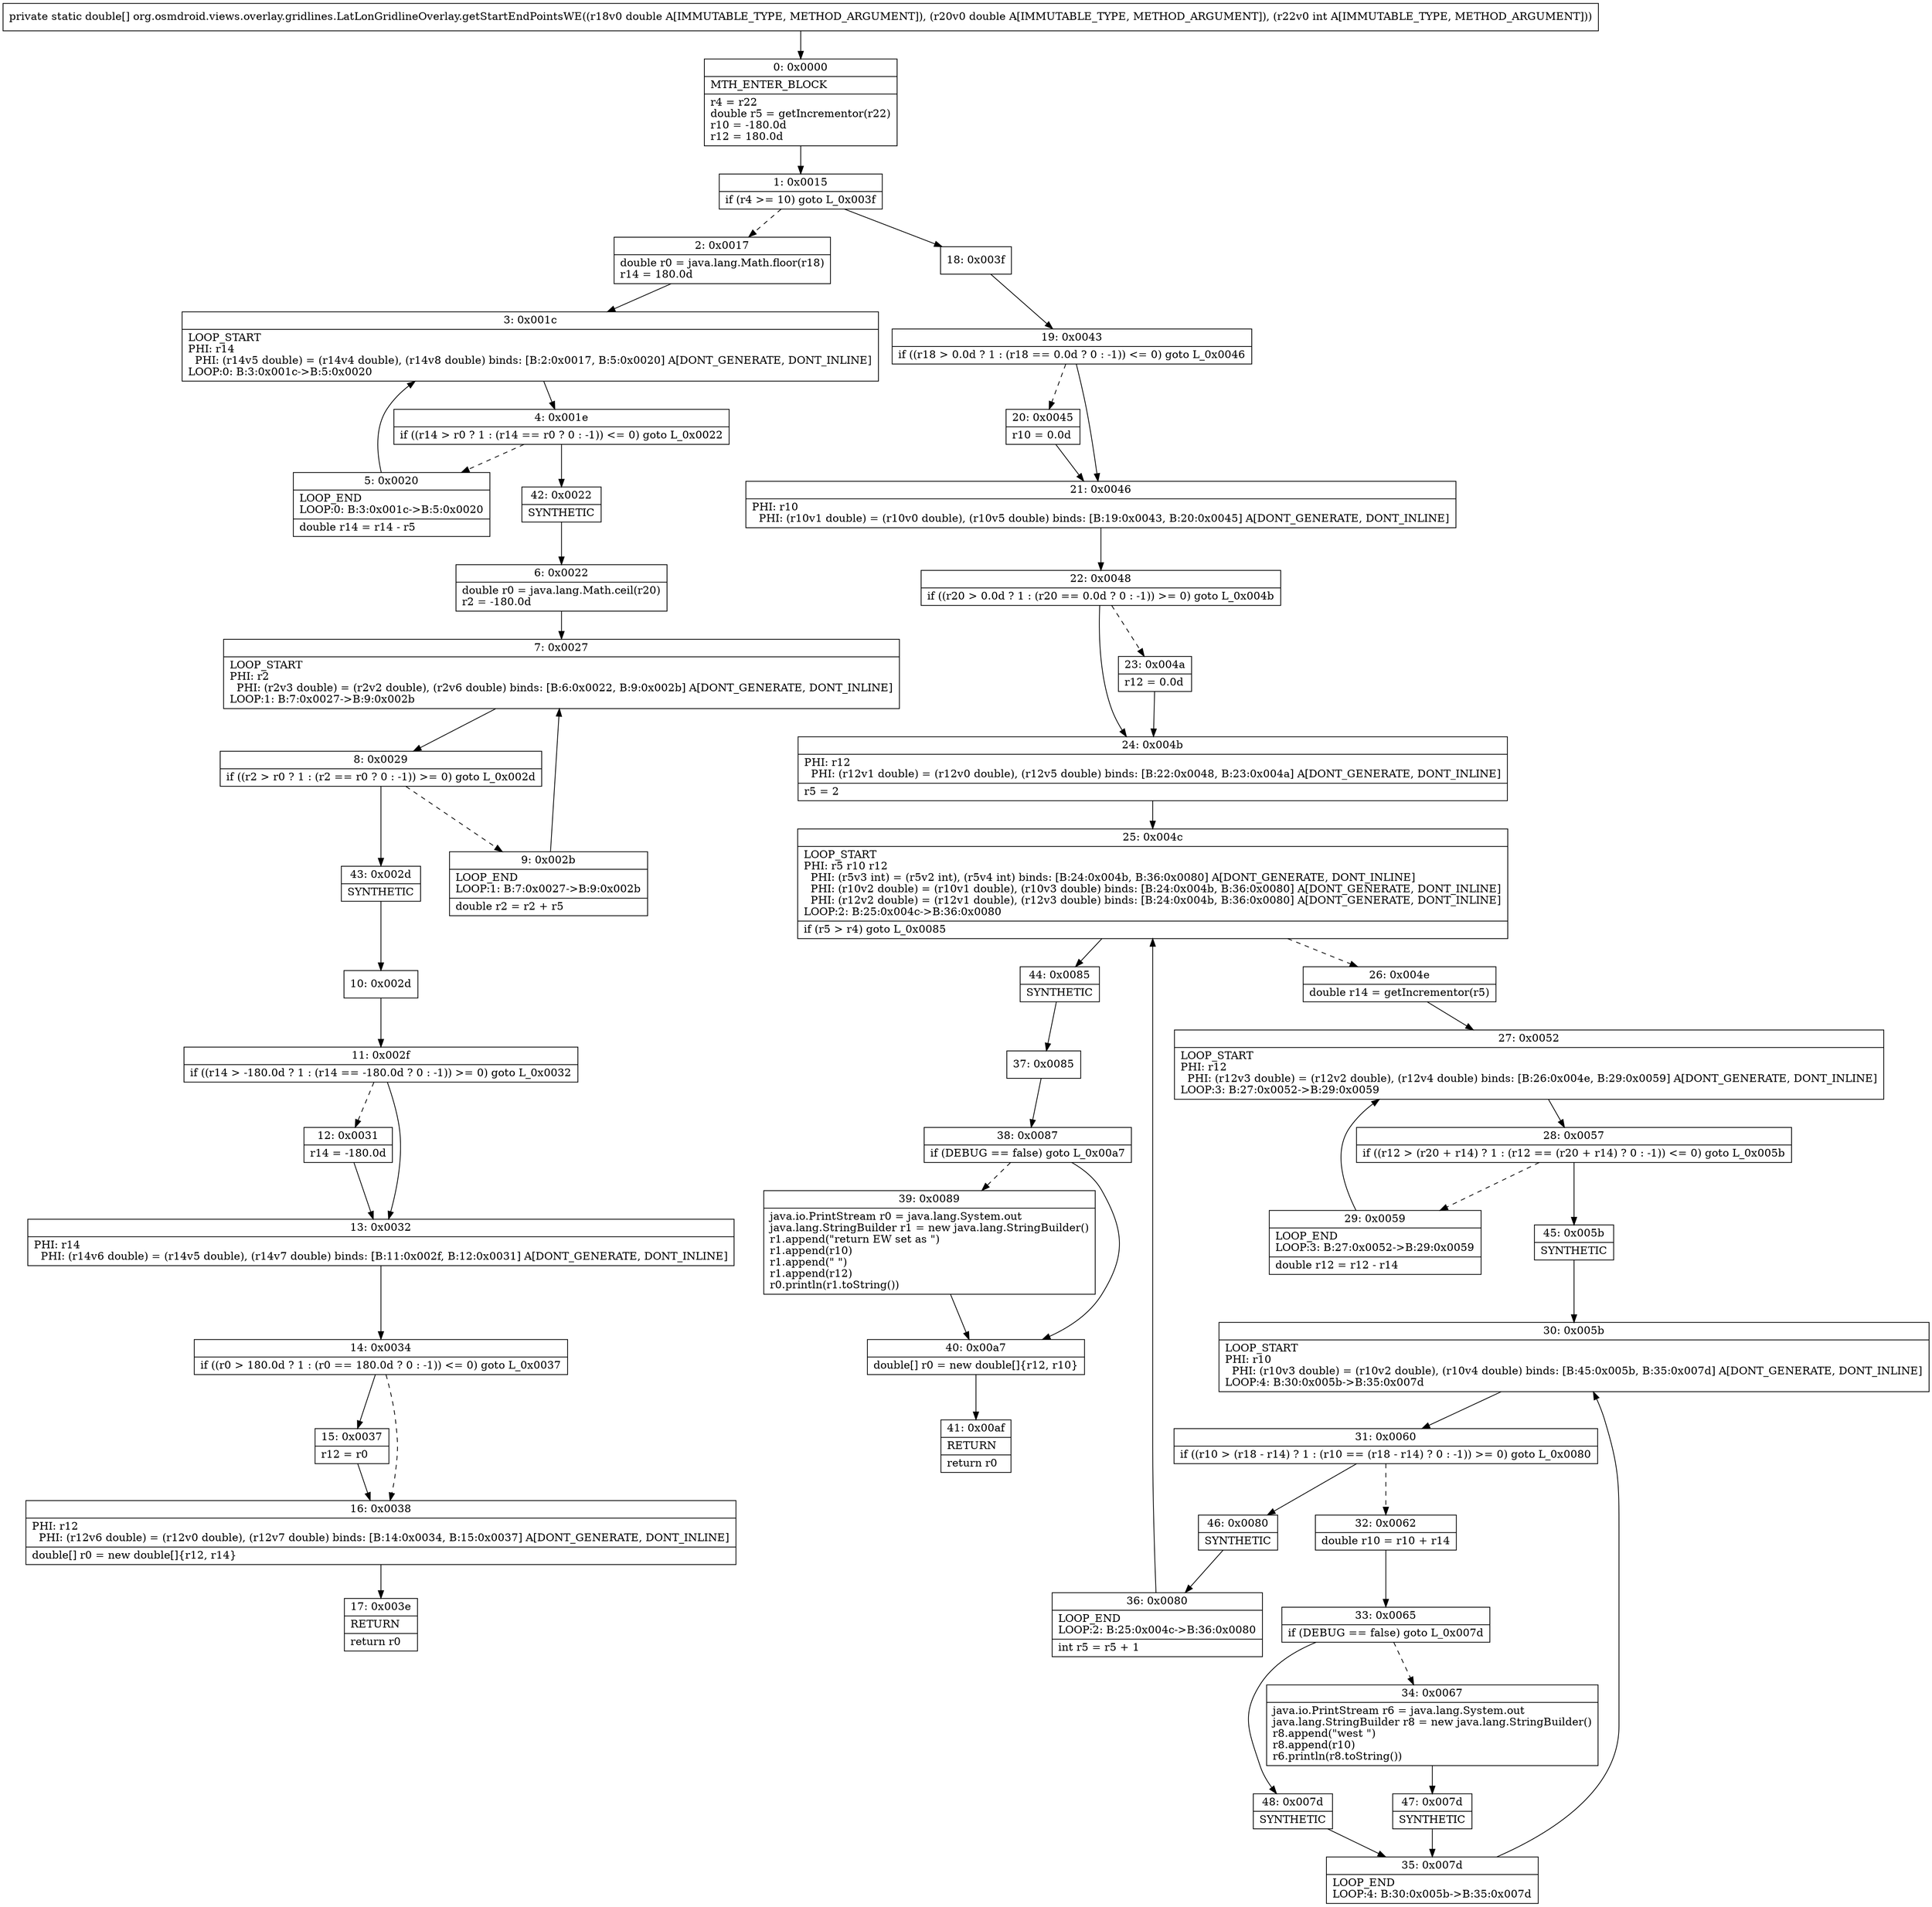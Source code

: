 digraph "CFG fororg.osmdroid.views.overlay.gridlines.LatLonGridlineOverlay.getStartEndPointsWE(DDI)[D" {
Node_0 [shape=record,label="{0\:\ 0x0000|MTH_ENTER_BLOCK\l|r4 = r22\ldouble r5 = getIncrementor(r22)\lr10 = \-180.0d\lr12 = 180.0d\l}"];
Node_1 [shape=record,label="{1\:\ 0x0015|if (r4 \>= 10) goto L_0x003f\l}"];
Node_2 [shape=record,label="{2\:\ 0x0017|double r0 = java.lang.Math.floor(r18)\lr14 = 180.0d\l}"];
Node_3 [shape=record,label="{3\:\ 0x001c|LOOP_START\lPHI: r14 \l  PHI: (r14v5 double) = (r14v4 double), (r14v8 double) binds: [B:2:0x0017, B:5:0x0020] A[DONT_GENERATE, DONT_INLINE]\lLOOP:0: B:3:0x001c\-\>B:5:0x0020\l}"];
Node_4 [shape=record,label="{4\:\ 0x001e|if ((r14 \> r0 ? 1 : (r14 == r0 ? 0 : \-1)) \<= 0) goto L_0x0022\l}"];
Node_5 [shape=record,label="{5\:\ 0x0020|LOOP_END\lLOOP:0: B:3:0x001c\-\>B:5:0x0020\l|double r14 = r14 \- r5\l}"];
Node_6 [shape=record,label="{6\:\ 0x0022|double r0 = java.lang.Math.ceil(r20)\lr2 = \-180.0d\l}"];
Node_7 [shape=record,label="{7\:\ 0x0027|LOOP_START\lPHI: r2 \l  PHI: (r2v3 double) = (r2v2 double), (r2v6 double) binds: [B:6:0x0022, B:9:0x002b] A[DONT_GENERATE, DONT_INLINE]\lLOOP:1: B:7:0x0027\-\>B:9:0x002b\l}"];
Node_8 [shape=record,label="{8\:\ 0x0029|if ((r2 \> r0 ? 1 : (r2 == r0 ? 0 : \-1)) \>= 0) goto L_0x002d\l}"];
Node_9 [shape=record,label="{9\:\ 0x002b|LOOP_END\lLOOP:1: B:7:0x0027\-\>B:9:0x002b\l|double r2 = r2 + r5\l}"];
Node_10 [shape=record,label="{10\:\ 0x002d}"];
Node_11 [shape=record,label="{11\:\ 0x002f|if ((r14 \> \-180.0d ? 1 : (r14 == \-180.0d ? 0 : \-1)) \>= 0) goto L_0x0032\l}"];
Node_12 [shape=record,label="{12\:\ 0x0031|r14 = \-180.0d\l}"];
Node_13 [shape=record,label="{13\:\ 0x0032|PHI: r14 \l  PHI: (r14v6 double) = (r14v5 double), (r14v7 double) binds: [B:11:0x002f, B:12:0x0031] A[DONT_GENERATE, DONT_INLINE]\l}"];
Node_14 [shape=record,label="{14\:\ 0x0034|if ((r0 \> 180.0d ? 1 : (r0 == 180.0d ? 0 : \-1)) \<= 0) goto L_0x0037\l}"];
Node_15 [shape=record,label="{15\:\ 0x0037|r12 = r0\l}"];
Node_16 [shape=record,label="{16\:\ 0x0038|PHI: r12 \l  PHI: (r12v6 double) = (r12v0 double), (r12v7 double) binds: [B:14:0x0034, B:15:0x0037] A[DONT_GENERATE, DONT_INLINE]\l|double[] r0 = new double[]\{r12, r14\}\l}"];
Node_17 [shape=record,label="{17\:\ 0x003e|RETURN\l|return r0\l}"];
Node_18 [shape=record,label="{18\:\ 0x003f}"];
Node_19 [shape=record,label="{19\:\ 0x0043|if ((r18 \> 0.0d ? 1 : (r18 == 0.0d ? 0 : \-1)) \<= 0) goto L_0x0046\l}"];
Node_20 [shape=record,label="{20\:\ 0x0045|r10 = 0.0d\l}"];
Node_21 [shape=record,label="{21\:\ 0x0046|PHI: r10 \l  PHI: (r10v1 double) = (r10v0 double), (r10v5 double) binds: [B:19:0x0043, B:20:0x0045] A[DONT_GENERATE, DONT_INLINE]\l}"];
Node_22 [shape=record,label="{22\:\ 0x0048|if ((r20 \> 0.0d ? 1 : (r20 == 0.0d ? 0 : \-1)) \>= 0) goto L_0x004b\l}"];
Node_23 [shape=record,label="{23\:\ 0x004a|r12 = 0.0d\l}"];
Node_24 [shape=record,label="{24\:\ 0x004b|PHI: r12 \l  PHI: (r12v1 double) = (r12v0 double), (r12v5 double) binds: [B:22:0x0048, B:23:0x004a] A[DONT_GENERATE, DONT_INLINE]\l|r5 = 2\l}"];
Node_25 [shape=record,label="{25\:\ 0x004c|LOOP_START\lPHI: r5 r10 r12 \l  PHI: (r5v3 int) = (r5v2 int), (r5v4 int) binds: [B:24:0x004b, B:36:0x0080] A[DONT_GENERATE, DONT_INLINE]\l  PHI: (r10v2 double) = (r10v1 double), (r10v3 double) binds: [B:24:0x004b, B:36:0x0080] A[DONT_GENERATE, DONT_INLINE]\l  PHI: (r12v2 double) = (r12v1 double), (r12v3 double) binds: [B:24:0x004b, B:36:0x0080] A[DONT_GENERATE, DONT_INLINE]\lLOOP:2: B:25:0x004c\-\>B:36:0x0080\l|if (r5 \> r4) goto L_0x0085\l}"];
Node_26 [shape=record,label="{26\:\ 0x004e|double r14 = getIncrementor(r5)\l}"];
Node_27 [shape=record,label="{27\:\ 0x0052|LOOP_START\lPHI: r12 \l  PHI: (r12v3 double) = (r12v2 double), (r12v4 double) binds: [B:26:0x004e, B:29:0x0059] A[DONT_GENERATE, DONT_INLINE]\lLOOP:3: B:27:0x0052\-\>B:29:0x0059\l}"];
Node_28 [shape=record,label="{28\:\ 0x0057|if ((r12 \> (r20 + r14) ? 1 : (r12 == (r20 + r14) ? 0 : \-1)) \<= 0) goto L_0x005b\l}"];
Node_29 [shape=record,label="{29\:\ 0x0059|LOOP_END\lLOOP:3: B:27:0x0052\-\>B:29:0x0059\l|double r12 = r12 \- r14\l}"];
Node_30 [shape=record,label="{30\:\ 0x005b|LOOP_START\lPHI: r10 \l  PHI: (r10v3 double) = (r10v2 double), (r10v4 double) binds: [B:45:0x005b, B:35:0x007d] A[DONT_GENERATE, DONT_INLINE]\lLOOP:4: B:30:0x005b\-\>B:35:0x007d\l}"];
Node_31 [shape=record,label="{31\:\ 0x0060|if ((r10 \> (r18 \- r14) ? 1 : (r10 == (r18 \- r14) ? 0 : \-1)) \>= 0) goto L_0x0080\l}"];
Node_32 [shape=record,label="{32\:\ 0x0062|double r10 = r10 + r14\l}"];
Node_33 [shape=record,label="{33\:\ 0x0065|if (DEBUG == false) goto L_0x007d\l}"];
Node_34 [shape=record,label="{34\:\ 0x0067|java.io.PrintStream r6 = java.lang.System.out\ljava.lang.StringBuilder r8 = new java.lang.StringBuilder()\lr8.append(\"west \")\lr8.append(r10)\lr6.println(r8.toString())\l}"];
Node_35 [shape=record,label="{35\:\ 0x007d|LOOP_END\lLOOP:4: B:30:0x005b\-\>B:35:0x007d\l}"];
Node_36 [shape=record,label="{36\:\ 0x0080|LOOP_END\lLOOP:2: B:25:0x004c\-\>B:36:0x0080\l|int r5 = r5 + 1\l}"];
Node_37 [shape=record,label="{37\:\ 0x0085}"];
Node_38 [shape=record,label="{38\:\ 0x0087|if (DEBUG == false) goto L_0x00a7\l}"];
Node_39 [shape=record,label="{39\:\ 0x0089|java.io.PrintStream r0 = java.lang.System.out\ljava.lang.StringBuilder r1 = new java.lang.StringBuilder()\lr1.append(\"return EW set as \")\lr1.append(r10)\lr1.append(\" \")\lr1.append(r12)\lr0.println(r1.toString())\l}"];
Node_40 [shape=record,label="{40\:\ 0x00a7|double[] r0 = new double[]\{r12, r10\}\l}"];
Node_41 [shape=record,label="{41\:\ 0x00af|RETURN\l|return r0\l}"];
Node_42 [shape=record,label="{42\:\ 0x0022|SYNTHETIC\l}"];
Node_43 [shape=record,label="{43\:\ 0x002d|SYNTHETIC\l}"];
Node_44 [shape=record,label="{44\:\ 0x0085|SYNTHETIC\l}"];
Node_45 [shape=record,label="{45\:\ 0x005b|SYNTHETIC\l}"];
Node_46 [shape=record,label="{46\:\ 0x0080|SYNTHETIC\l}"];
Node_47 [shape=record,label="{47\:\ 0x007d|SYNTHETIC\l}"];
Node_48 [shape=record,label="{48\:\ 0x007d|SYNTHETIC\l}"];
MethodNode[shape=record,label="{private static double[] org.osmdroid.views.overlay.gridlines.LatLonGridlineOverlay.getStartEndPointsWE((r18v0 double A[IMMUTABLE_TYPE, METHOD_ARGUMENT]), (r20v0 double A[IMMUTABLE_TYPE, METHOD_ARGUMENT]), (r22v0 int A[IMMUTABLE_TYPE, METHOD_ARGUMENT])) }"];
MethodNode -> Node_0;
Node_0 -> Node_1;
Node_1 -> Node_2[style=dashed];
Node_1 -> Node_18;
Node_2 -> Node_3;
Node_3 -> Node_4;
Node_4 -> Node_5[style=dashed];
Node_4 -> Node_42;
Node_5 -> Node_3;
Node_6 -> Node_7;
Node_7 -> Node_8;
Node_8 -> Node_9[style=dashed];
Node_8 -> Node_43;
Node_9 -> Node_7;
Node_10 -> Node_11;
Node_11 -> Node_12[style=dashed];
Node_11 -> Node_13;
Node_12 -> Node_13;
Node_13 -> Node_14;
Node_14 -> Node_15;
Node_14 -> Node_16[style=dashed];
Node_15 -> Node_16;
Node_16 -> Node_17;
Node_18 -> Node_19;
Node_19 -> Node_20[style=dashed];
Node_19 -> Node_21;
Node_20 -> Node_21;
Node_21 -> Node_22;
Node_22 -> Node_23[style=dashed];
Node_22 -> Node_24;
Node_23 -> Node_24;
Node_24 -> Node_25;
Node_25 -> Node_26[style=dashed];
Node_25 -> Node_44;
Node_26 -> Node_27;
Node_27 -> Node_28;
Node_28 -> Node_29[style=dashed];
Node_28 -> Node_45;
Node_29 -> Node_27;
Node_30 -> Node_31;
Node_31 -> Node_32[style=dashed];
Node_31 -> Node_46;
Node_32 -> Node_33;
Node_33 -> Node_34[style=dashed];
Node_33 -> Node_48;
Node_34 -> Node_47;
Node_35 -> Node_30;
Node_36 -> Node_25;
Node_37 -> Node_38;
Node_38 -> Node_39[style=dashed];
Node_38 -> Node_40;
Node_39 -> Node_40;
Node_40 -> Node_41;
Node_42 -> Node_6;
Node_43 -> Node_10;
Node_44 -> Node_37;
Node_45 -> Node_30;
Node_46 -> Node_36;
Node_47 -> Node_35;
Node_48 -> Node_35;
}

